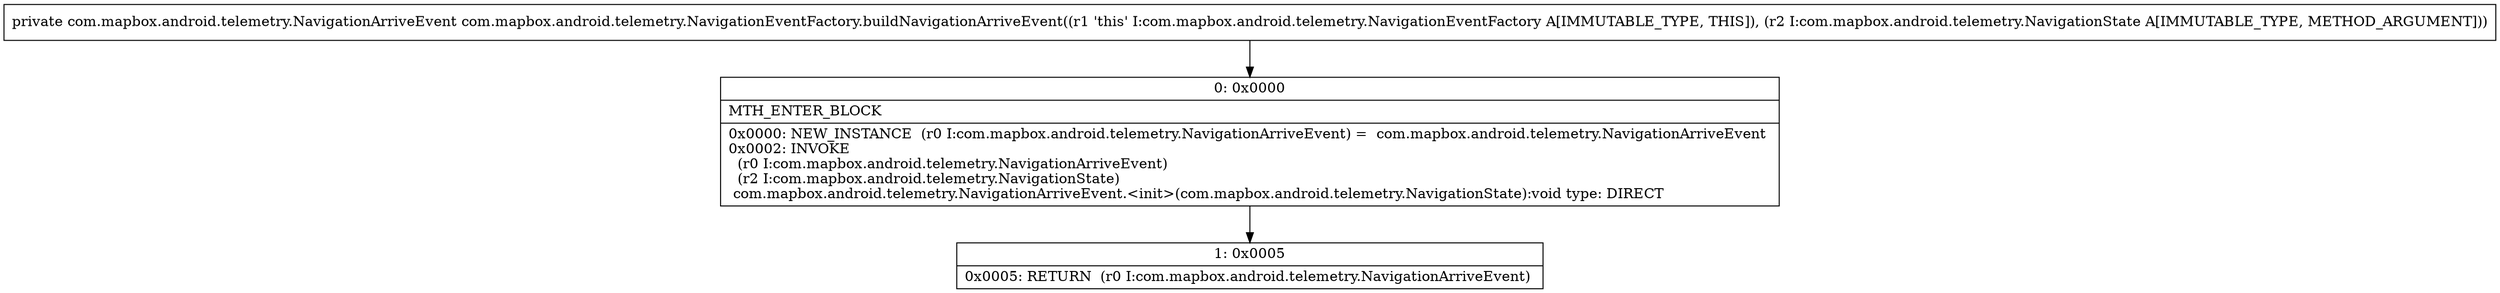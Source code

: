 digraph "CFG forcom.mapbox.android.telemetry.NavigationEventFactory.buildNavigationArriveEvent(Lcom\/mapbox\/android\/telemetry\/NavigationState;)Lcom\/mapbox\/android\/telemetry\/NavigationArriveEvent;" {
Node_0 [shape=record,label="{0\:\ 0x0000|MTH_ENTER_BLOCK\l|0x0000: NEW_INSTANCE  (r0 I:com.mapbox.android.telemetry.NavigationArriveEvent) =  com.mapbox.android.telemetry.NavigationArriveEvent \l0x0002: INVOKE  \l  (r0 I:com.mapbox.android.telemetry.NavigationArriveEvent)\l  (r2 I:com.mapbox.android.telemetry.NavigationState)\l com.mapbox.android.telemetry.NavigationArriveEvent.\<init\>(com.mapbox.android.telemetry.NavigationState):void type: DIRECT \l}"];
Node_1 [shape=record,label="{1\:\ 0x0005|0x0005: RETURN  (r0 I:com.mapbox.android.telemetry.NavigationArriveEvent) \l}"];
MethodNode[shape=record,label="{private com.mapbox.android.telemetry.NavigationArriveEvent com.mapbox.android.telemetry.NavigationEventFactory.buildNavigationArriveEvent((r1 'this' I:com.mapbox.android.telemetry.NavigationEventFactory A[IMMUTABLE_TYPE, THIS]), (r2 I:com.mapbox.android.telemetry.NavigationState A[IMMUTABLE_TYPE, METHOD_ARGUMENT])) }"];
MethodNode -> Node_0;
Node_0 -> Node_1;
}

